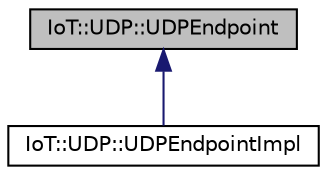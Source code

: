 digraph "IoT::UDP::UDPEndpoint"
{
 // LATEX_PDF_SIZE
  edge [fontname="Helvetica",fontsize="10",labelfontname="Helvetica",labelfontsize="10"];
  node [fontname="Helvetica",fontsize="10",shape=record];
  Node1 [label="IoT::UDP::UDPEndpoint",height=0.2,width=0.4,color="black", fillcolor="grey75", style="filled", fontcolor="black",tooltip="The UDPEndpoint is used to receive and send UDP packets."];
  Node1 -> Node2 [dir="back",color="midnightblue",fontsize="10",style="solid"];
  Node2 [label="IoT::UDP::UDPEndpointImpl",height=0.2,width=0.4,color="black", fillcolor="white", style="filled",URL="$classIoT_1_1UDP_1_1UDPEndpointImpl.html",tooltip="The default implementation of UDPEndpoint."];
}
